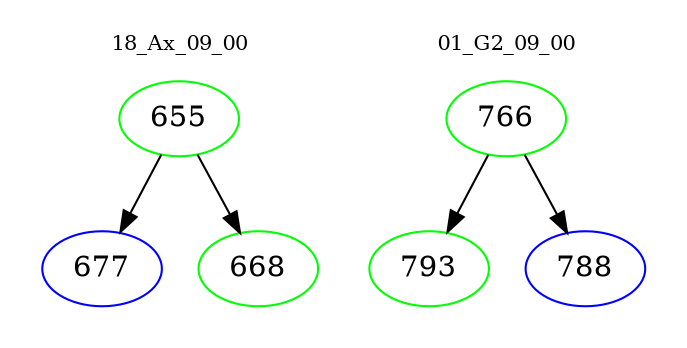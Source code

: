 digraph{
subgraph cluster_0 {
color = white
label = "18_Ax_09_00";
fontsize=10;
T0_655 [label="655", color="green"]
T0_655 -> T0_677 [color="black"]
T0_677 [label="677", color="blue"]
T0_655 -> T0_668 [color="black"]
T0_668 [label="668", color="green"]
}
subgraph cluster_1 {
color = white
label = "01_G2_09_00";
fontsize=10;
T1_766 [label="766", color="green"]
T1_766 -> T1_793 [color="black"]
T1_793 [label="793", color="green"]
T1_766 -> T1_788 [color="black"]
T1_788 [label="788", color="blue"]
}
}
